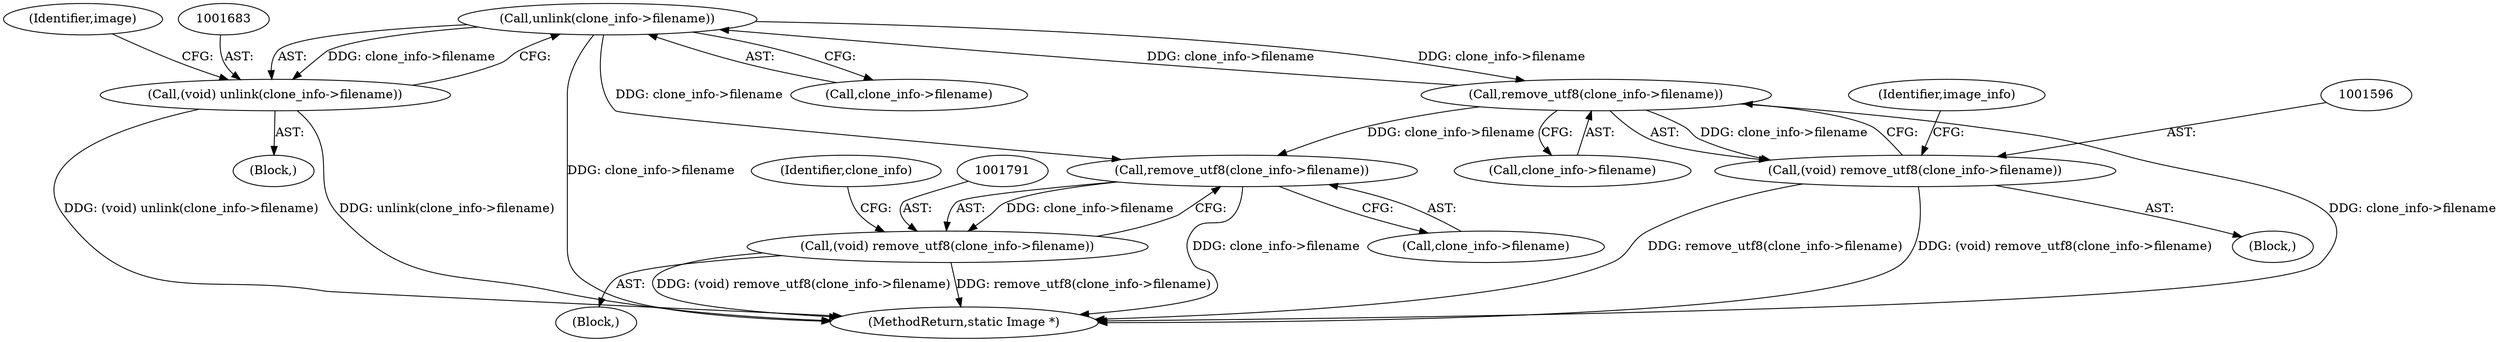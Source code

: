 digraph "0_ImageMagick_8a370f9ab120faf182aa160900ba692ba8e2bcf0@API" {
"1001684" [label="(Call,unlink(clone_info->filename))"];
"1001597" [label="(Call,remove_utf8(clone_info->filename))"];
"1001684" [label="(Call,unlink(clone_info->filename))"];
"1001595" [label="(Call,(void) remove_utf8(clone_info->filename))"];
"1001682" [label="(Call,(void) unlink(clone_info->filename))"];
"1001792" [label="(Call,remove_utf8(clone_info->filename))"];
"1001790" [label="(Call,(void) remove_utf8(clone_info->filename))"];
"1001597" [label="(Call,remove_utf8(clone_info->filename))"];
"1001684" [label="(Call,unlink(clone_info->filename))"];
"1001797" [label="(Identifier,clone_info)"];
"1001790" [label="(Call,(void) remove_utf8(clone_info->filename))"];
"1001598" [label="(Call,clone_info->filename)"];
"1001818" [label="(MethodReturn,static Image *)"];
"1001792" [label="(Call,remove_utf8(clone_info->filename))"];
"1001595" [label="(Call,(void) remove_utf8(clone_info->filename))"];
"1001672" [label="(Block,)"];
"1001685" [label="(Call,clone_info->filename)"];
"1001602" [label="(Identifier,image_info)"];
"1001682" [label="(Call,(void) unlink(clone_info->filename))"];
"1000406" [label="(Identifier,image)"];
"1001793" [label="(Call,clone_info->filename)"];
"1001780" [label="(Block,)"];
"1001585" [label="(Block,)"];
"1001684" -> "1001682"  [label="AST: "];
"1001684" -> "1001685"  [label="CFG: "];
"1001685" -> "1001684"  [label="AST: "];
"1001682" -> "1001684"  [label="CFG: "];
"1001684" -> "1001818"  [label="DDG: clone_info->filename"];
"1001684" -> "1001597"  [label="DDG: clone_info->filename"];
"1001684" -> "1001682"  [label="DDG: clone_info->filename"];
"1001597" -> "1001684"  [label="DDG: clone_info->filename"];
"1001684" -> "1001792"  [label="DDG: clone_info->filename"];
"1001597" -> "1001595"  [label="AST: "];
"1001597" -> "1001598"  [label="CFG: "];
"1001598" -> "1001597"  [label="AST: "];
"1001595" -> "1001597"  [label="CFG: "];
"1001597" -> "1001818"  [label="DDG: clone_info->filename"];
"1001597" -> "1001595"  [label="DDG: clone_info->filename"];
"1001597" -> "1001792"  [label="DDG: clone_info->filename"];
"1001595" -> "1001585"  [label="AST: "];
"1001596" -> "1001595"  [label="AST: "];
"1001602" -> "1001595"  [label="CFG: "];
"1001595" -> "1001818"  [label="DDG: remove_utf8(clone_info->filename)"];
"1001595" -> "1001818"  [label="DDG: (void) remove_utf8(clone_info->filename)"];
"1001682" -> "1001672"  [label="AST: "];
"1001683" -> "1001682"  [label="AST: "];
"1000406" -> "1001682"  [label="CFG: "];
"1001682" -> "1001818"  [label="DDG: (void) unlink(clone_info->filename)"];
"1001682" -> "1001818"  [label="DDG: unlink(clone_info->filename)"];
"1001792" -> "1001790"  [label="AST: "];
"1001792" -> "1001793"  [label="CFG: "];
"1001793" -> "1001792"  [label="AST: "];
"1001790" -> "1001792"  [label="CFG: "];
"1001792" -> "1001818"  [label="DDG: clone_info->filename"];
"1001792" -> "1001790"  [label="DDG: clone_info->filename"];
"1001790" -> "1001780"  [label="AST: "];
"1001791" -> "1001790"  [label="AST: "];
"1001797" -> "1001790"  [label="CFG: "];
"1001790" -> "1001818"  [label="DDG: remove_utf8(clone_info->filename)"];
"1001790" -> "1001818"  [label="DDG: (void) remove_utf8(clone_info->filename)"];
}
